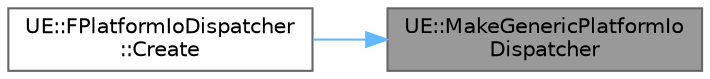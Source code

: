 digraph "UE::MakeGenericPlatformIoDispatcher"
{
 // INTERACTIVE_SVG=YES
 // LATEX_PDF_SIZE
  bgcolor="transparent";
  edge [fontname=Helvetica,fontsize=10,labelfontname=Helvetica,labelfontsize=10];
  node [fontname=Helvetica,fontsize=10,shape=box,height=0.2,width=0.4];
  rankdir="RL";
  Node1 [id="Node000001",label="UE::MakeGenericPlatformIo\lDispatcher",height=0.2,width=0.4,color="gray40", fillcolor="grey60", style="filled", fontcolor="black",tooltip=" "];
  Node1 -> Node2 [id="edge1_Node000001_Node000002",dir="back",color="steelblue1",style="solid",tooltip=" "];
  Node2 [id="Node000002",label="UE::FPlatformIoDispatcher\l::Create",height=0.2,width=0.4,color="grey40", fillcolor="white", style="filled",URL="$d9/da0/classUE_1_1FPlatformIoDispatcher.html#adb1d0b02d08e78d4f0bc2dadff22c0c9",tooltip=" "];
}

